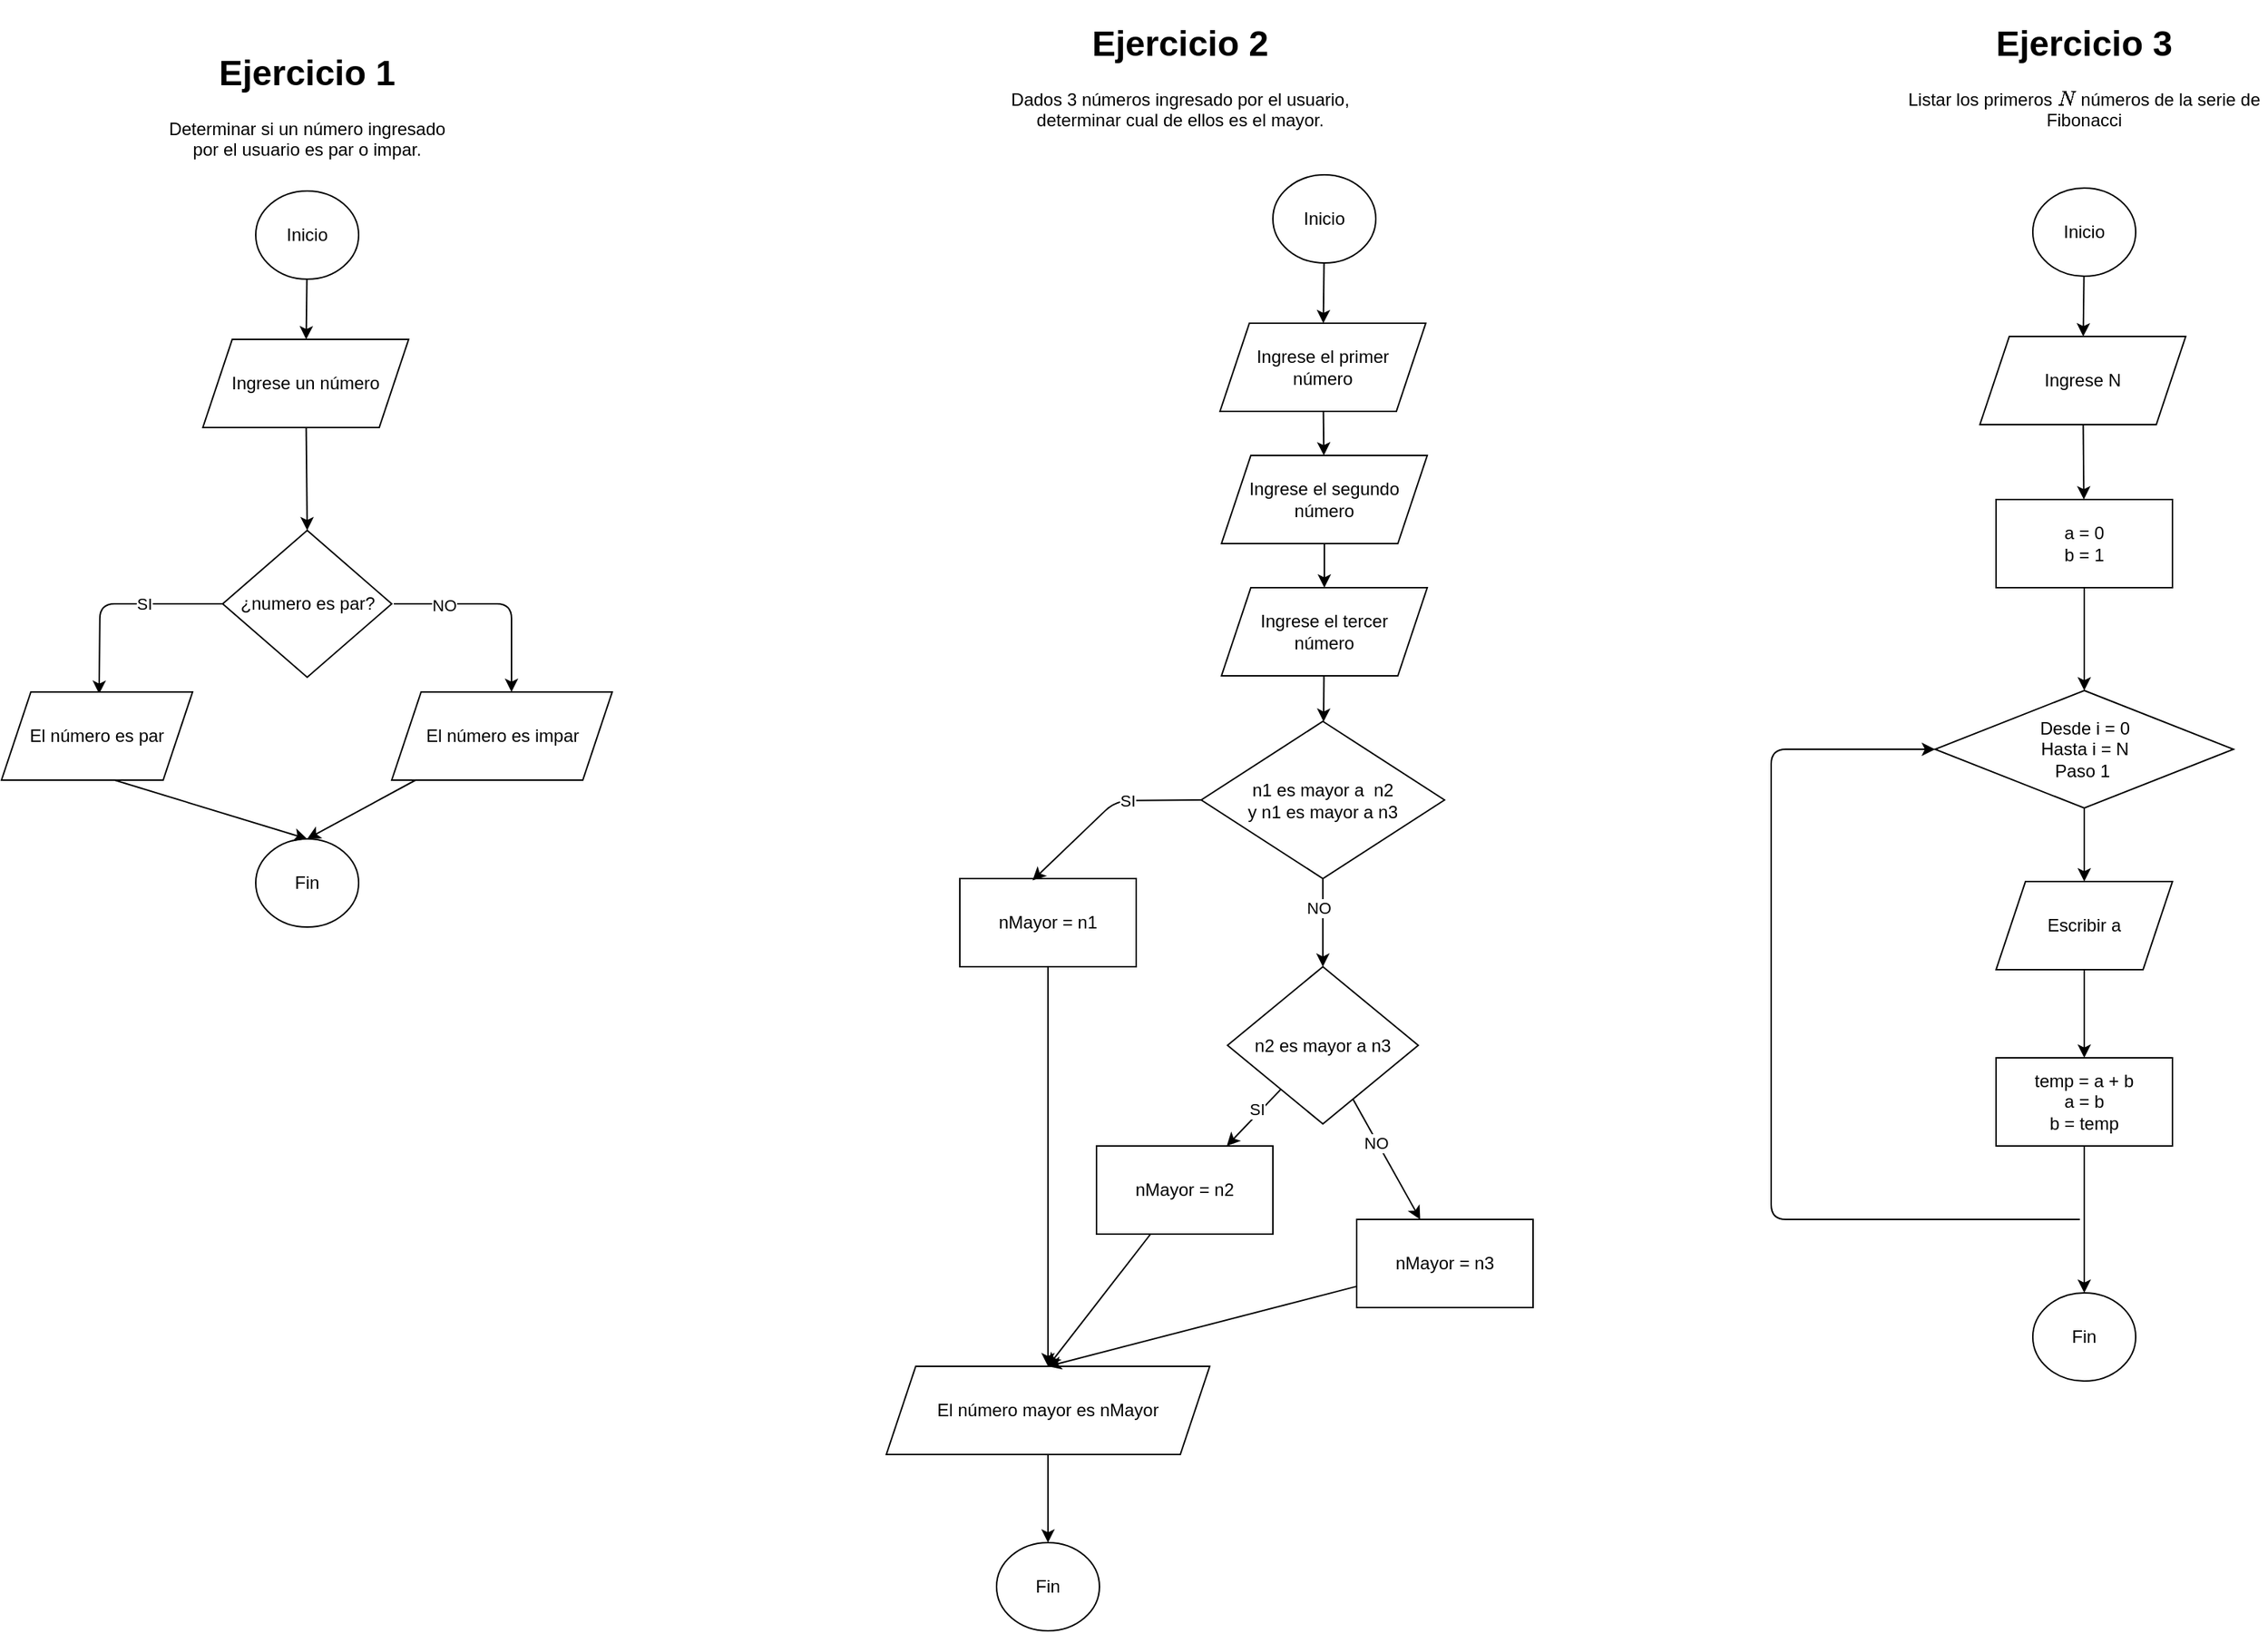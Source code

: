 <mxfile>
    <diagram id="YIHB2olOJz110PYjHPMN" name="Page-1">
        <mxGraphModel dx="2120" dy="2428" grid="1" gridSize="10" guides="1" tooltips="1" connect="1" arrows="1" fold="1" page="1" pageScale="1" pageWidth="827" pageHeight="1169" math="0" shadow="0">
            <root>
                <mxCell id="0"/>
                <mxCell id="1" parent="0"/>
                <mxCell id="51" value="&lt;h1&gt;Ejercicio 1&lt;/h1&gt;&lt;p&gt;Determinar si un número ingresado por el usuario es par o impar.&lt;/p&gt;" style="text;html=1;strokeColor=none;fillColor=none;spacing=5;spacingTop=-20;whiteSpace=wrap;overflow=hidden;rounded=0;align=center;" parent="1" vertex="1">
                    <mxGeometry x="128" y="59" width="200" height="91" as="geometry"/>
                </mxCell>
                <mxCell id="52" style="edgeStyle=none;html=1;" parent="1" source="53" target="58" edge="1">
                    <mxGeometry relative="1" as="geometry"/>
                </mxCell>
                <mxCell id="53" value="Inicio" style="ellipse;whiteSpace=wrap;html=1;" parent="1" vertex="1">
                    <mxGeometry x="193" y="159" width="70" height="60" as="geometry"/>
                </mxCell>
                <mxCell id="54" value="Fin" style="ellipse;whiteSpace=wrap;html=1;" parent="1" vertex="1">
                    <mxGeometry x="193" y="600" width="70" height="60" as="geometry"/>
                </mxCell>
                <mxCell id="55" style="edgeStyle=none;html=1;exitX=0.5;exitY=1;exitDx=0;exitDy=0;entryX=0.5;entryY=0;entryDx=0;entryDy=0;" parent="1" target="54" edge="1">
                    <mxGeometry relative="1" as="geometry">
                        <mxPoint x="97" y="560" as="sourcePoint"/>
                    </mxGeometry>
                </mxCell>
                <mxCell id="56" style="edgeStyle=none;html=1;entryX=0.5;entryY=0;entryDx=0;entryDy=0;" parent="1" target="54" edge="1">
                    <mxGeometry relative="1" as="geometry">
                        <mxPoint x="301.714" y="560" as="sourcePoint"/>
                    </mxGeometry>
                </mxCell>
                <mxCell id="57" style="edgeStyle=none;html=1;entryX=0.5;entryY=0;entryDx=0;entryDy=0;" parent="1" source="58" target="63" edge="1">
                    <mxGeometry relative="1" as="geometry"/>
                </mxCell>
                <mxCell id="58" value="Ingrese un número" style="shape=parallelogram;perimeter=parallelogramPerimeter;whiteSpace=wrap;html=1;fixedSize=1;" parent="1" vertex="1">
                    <mxGeometry x="157" y="260" width="140" height="60" as="geometry"/>
                </mxCell>
                <mxCell id="59" style="edgeStyle=none;html=1;entryX=0.412;entryY=0.021;entryDx=0;entryDy=0;entryPerimeter=0;exitX=0;exitY=0.5;exitDx=0;exitDy=0;" parent="1" source="63" edge="1">
                    <mxGeometry relative="1" as="geometry">
                        <Array as="points">
                            <mxPoint x="87" y="440"/>
                        </Array>
                        <mxPoint x="86.44" y="501.26" as="targetPoint"/>
                    </mxGeometry>
                </mxCell>
                <mxCell id="60" value="SI" style="edgeLabel;html=1;align=center;verticalAlign=middle;resizable=0;points=[];" parent="59" vertex="1" connectable="0">
                    <mxGeometry x="-0.254" relative="1" as="geometry">
                        <mxPoint as="offset"/>
                    </mxGeometry>
                </mxCell>
                <mxCell id="61" style="edgeStyle=none;html=1;" parent="1" edge="1">
                    <mxGeometry relative="1" as="geometry">
                        <mxPoint x="287" y="440" as="sourcePoint"/>
                        <mxPoint x="367" y="500" as="targetPoint"/>
                        <Array as="points">
                            <mxPoint x="367" y="440"/>
                        </Array>
                    </mxGeometry>
                </mxCell>
                <mxCell id="62" value="NO" style="edgeLabel;html=1;align=center;verticalAlign=middle;resizable=0;points=[];" parent="61" vertex="1" connectable="0">
                    <mxGeometry x="-0.523" y="-1" relative="1" as="geometry">
                        <mxPoint as="offset"/>
                    </mxGeometry>
                </mxCell>
                <mxCell id="63" value="¿numero es par?" style="rhombus;whiteSpace=wrap;html=1;" parent="1" vertex="1">
                    <mxGeometry x="170.5" y="390" width="115" height="100" as="geometry"/>
                </mxCell>
                <mxCell id="64" value="El número es par" style="shape=parallelogram;perimeter=parallelogramPerimeter;whiteSpace=wrap;html=1;fixedSize=1;" parent="1" vertex="1">
                    <mxGeometry x="20" y="500" width="130" height="60" as="geometry"/>
                </mxCell>
                <mxCell id="65" value="El número es impar" style="shape=parallelogram;perimeter=parallelogramPerimeter;whiteSpace=wrap;html=1;fixedSize=1;" parent="1" vertex="1">
                    <mxGeometry x="285.5" y="500" width="150" height="60" as="geometry"/>
                </mxCell>
                <mxCell id="66" value="&lt;h1&gt;Ejercicio 2&lt;/h1&gt;&lt;p&gt;Dados 3 números ingresado por el usuario, determinar cual de ellos es el mayor.&lt;/p&gt;" style="text;html=1;strokeColor=none;fillColor=none;spacing=5;spacingTop=-20;whiteSpace=wrap;overflow=hidden;rounded=0;align=center;" parent="1" vertex="1">
                    <mxGeometry x="698" y="39" width="248" height="90" as="geometry"/>
                </mxCell>
                <mxCell id="67" style="edgeStyle=none;html=1;" parent="1" source="68" target="73" edge="1">
                    <mxGeometry relative="1" as="geometry"/>
                </mxCell>
                <mxCell id="68" value="Inicio" style="ellipse;whiteSpace=wrap;html=1;" parent="1" vertex="1">
                    <mxGeometry x="885" y="148" width="70" height="60" as="geometry"/>
                </mxCell>
                <mxCell id="69" value="Fin" style="ellipse;whiteSpace=wrap;html=1;" parent="1" vertex="1">
                    <mxGeometry x="697" y="1079" width="70" height="60" as="geometry"/>
                </mxCell>
                <mxCell id="70" style="edgeStyle=none;html=1;exitX=0.5;exitY=1;exitDx=0;exitDy=0;" parent="1" source="71" target="84" edge="1">
                    <mxGeometry relative="1" as="geometry">
                        <mxPoint x="777" y="899" as="targetPoint"/>
                    </mxGeometry>
                </mxCell>
                <mxCell id="71" value="nMayor = n1" style="rounded=0;whiteSpace=wrap;html=1;" parent="1" vertex="1">
                    <mxGeometry x="672" y="627" width="120" height="60" as="geometry"/>
                </mxCell>
                <mxCell id="72" style="edgeStyle=none;html=1;" parent="1" source="73" target="80" edge="1">
                    <mxGeometry relative="1" as="geometry"/>
                </mxCell>
                <mxCell id="73" value="Ingrese el primer&lt;br&gt;número" style="shape=parallelogram;perimeter=parallelogramPerimeter;whiteSpace=wrap;html=1;fixedSize=1;" parent="1" vertex="1">
                    <mxGeometry x="849" y="249" width="140" height="60" as="geometry"/>
                </mxCell>
                <mxCell id="74" style="edgeStyle=none;html=1;entryX=0.412;entryY=0.021;entryDx=0;entryDy=0;entryPerimeter=0;exitX=0;exitY=0.5;exitDx=0;exitDy=0;" parent="1" source="78" target="71" edge="1">
                    <mxGeometry relative="1" as="geometry">
                        <Array as="points">
                            <mxPoint x="778" y="574"/>
                        </Array>
                        <mxPoint x="862.5" y="563" as="sourcePoint"/>
                    </mxGeometry>
                </mxCell>
                <mxCell id="75" value="SI" style="edgeLabel;html=1;align=center;verticalAlign=middle;resizable=0;points=[];" parent="74" vertex="1" connectable="0">
                    <mxGeometry x="-0.254" relative="1" as="geometry">
                        <mxPoint as="offset"/>
                    </mxGeometry>
                </mxCell>
                <mxCell id="76" style="edgeStyle=none;html=1;" parent="1" source="78" target="89" edge="1">
                    <mxGeometry relative="1" as="geometry"/>
                </mxCell>
                <mxCell id="77" value="NO" style="edgeLabel;html=1;align=center;verticalAlign=middle;resizable=0;points=[];" parent="76" vertex="1" connectable="0">
                    <mxGeometry x="-0.35" y="-3" relative="1" as="geometry">
                        <mxPoint as="offset"/>
                    </mxGeometry>
                </mxCell>
                <mxCell id="78" value="n1 es mayor a&amp;nbsp; n2&lt;br&gt;y n1 es mayor a n3" style="rhombus;whiteSpace=wrap;html=1;" parent="1" vertex="1">
                    <mxGeometry x="836.25" y="520" width="165.5" height="107" as="geometry"/>
                </mxCell>
                <mxCell id="79" style="edgeStyle=none;html=1;" parent="1" source="80" target="82" edge="1">
                    <mxGeometry relative="1" as="geometry"/>
                </mxCell>
                <mxCell id="80" value="Ingrese el segundo número" style="shape=parallelogram;perimeter=parallelogramPerimeter;whiteSpace=wrap;html=1;fixedSize=1;" parent="1" vertex="1">
                    <mxGeometry x="850" y="339" width="140" height="60" as="geometry"/>
                </mxCell>
                <mxCell id="81" style="edgeStyle=none;html=1;" parent="1" source="82" target="78" edge="1">
                    <mxGeometry relative="1" as="geometry"/>
                </mxCell>
                <mxCell id="82" value="Ingrese el tercer&lt;br&gt;número" style="shape=parallelogram;perimeter=parallelogramPerimeter;whiteSpace=wrap;html=1;fixedSize=1;" parent="1" vertex="1">
                    <mxGeometry x="850" y="429" width="140" height="60" as="geometry"/>
                </mxCell>
                <mxCell id="83" style="edgeStyle=none;html=1;entryX=0.5;entryY=0;entryDx=0;entryDy=0;" parent="1" source="84" target="69" edge="1">
                    <mxGeometry relative="1" as="geometry"/>
                </mxCell>
                <mxCell id="84" value="El número mayor es nMayor" style="shape=parallelogram;perimeter=parallelogramPerimeter;whiteSpace=wrap;html=1;fixedSize=1;" parent="1" vertex="1">
                    <mxGeometry x="622" y="959" width="220" height="60" as="geometry"/>
                </mxCell>
                <mxCell id="85" value="" style="edgeStyle=none;html=1;" parent="1" source="89" target="91" edge="1">
                    <mxGeometry relative="1" as="geometry"/>
                </mxCell>
                <mxCell id="86" value="SI" style="edgeLabel;html=1;align=center;verticalAlign=middle;resizable=0;points=[];" parent="85" vertex="1" connectable="0">
                    <mxGeometry x="-0.207" y="-3" relative="1" as="geometry">
                        <mxPoint as="offset"/>
                    </mxGeometry>
                </mxCell>
                <mxCell id="87" value="" style="edgeStyle=none;html=1;" parent="1" source="89" target="93" edge="1">
                    <mxGeometry relative="1" as="geometry"/>
                </mxCell>
                <mxCell id="88" value="NO" style="edgeLabel;html=1;align=center;verticalAlign=middle;resizable=0;points=[];" parent="87" vertex="1" connectable="0">
                    <mxGeometry x="-0.297" y="-1" relative="1" as="geometry">
                        <mxPoint as="offset"/>
                    </mxGeometry>
                </mxCell>
                <mxCell id="89" value="n2 es mayor a n3" style="rhombus;whiteSpace=wrap;html=1;" parent="1" vertex="1">
                    <mxGeometry x="854.13" y="687" width="129.75" height="107" as="geometry"/>
                </mxCell>
                <mxCell id="90" style="edgeStyle=none;html=1;entryX=0.5;entryY=0;entryDx=0;entryDy=0;" parent="1" source="91" target="84" edge="1">
                    <mxGeometry relative="1" as="geometry"/>
                </mxCell>
                <mxCell id="91" value="nMayor = n2" style="whiteSpace=wrap;html=1;" parent="1" vertex="1">
                    <mxGeometry x="764.995" y="809" width="120" height="60" as="geometry"/>
                </mxCell>
                <mxCell id="92" style="edgeStyle=none;html=1;" parent="1" source="93" edge="1">
                    <mxGeometry relative="1" as="geometry">
                        <mxPoint x="732" y="959" as="targetPoint"/>
                    </mxGeometry>
                </mxCell>
                <mxCell id="93" value="nMayor = n3" style="whiteSpace=wrap;html=1;" parent="1" vertex="1">
                    <mxGeometry x="942.005" y="859" width="120" height="60" as="geometry"/>
                </mxCell>
                <mxCell id="94" value="&lt;h1&gt;Ejercicio 3&lt;/h1&gt;&lt;p&gt;Listar los primeros `N` números de la serie de Fibonacci&lt;/p&gt;" style="text;html=1;strokeColor=none;fillColor=none;spacing=5;spacingTop=-20;whiteSpace=wrap;overflow=hidden;rounded=0;align=center;" vertex="1" parent="1">
                    <mxGeometry x="1313" y="39" width="248" height="90" as="geometry"/>
                </mxCell>
                <mxCell id="95" style="edgeStyle=none;html=1;" edge="1" parent="1" source="96" target="99">
                    <mxGeometry relative="1" as="geometry"/>
                </mxCell>
                <mxCell id="96" value="Inicio" style="ellipse;whiteSpace=wrap;html=1;" vertex="1" parent="1">
                    <mxGeometry x="1402" y="157" width="70" height="60" as="geometry"/>
                </mxCell>
                <mxCell id="97" value="Fin" style="ellipse;whiteSpace=wrap;html=1;" vertex="1" parent="1">
                    <mxGeometry x="1402" y="909" width="70" height="60" as="geometry"/>
                </mxCell>
                <mxCell id="98" value="" style="edgeStyle=none;html=1;" edge="1" parent="1" source="99" target="101">
                    <mxGeometry relative="1" as="geometry"/>
                </mxCell>
                <mxCell id="99" value="Ingrese N" style="shape=parallelogram;perimeter=parallelogramPerimeter;whiteSpace=wrap;html=1;fixedSize=1;" vertex="1" parent="1">
                    <mxGeometry x="1366" y="258" width="140" height="60" as="geometry"/>
                </mxCell>
                <mxCell id="100" style="edgeStyle=none;html=1;entryX=0.5;entryY=0;entryDx=0;entryDy=0;" edge="1" parent="1" source="101" target="105">
                    <mxGeometry relative="1" as="geometry"/>
                </mxCell>
                <mxCell id="101" value="a = 0&lt;br&gt;b = 1" style="whiteSpace=wrap;html=1;" vertex="1" parent="1">
                    <mxGeometry x="1377" y="369" width="120" height="60" as="geometry"/>
                </mxCell>
                <mxCell id="102" style="edgeStyle=none;html=1;" edge="1" parent="1" source="103" target="97">
                    <mxGeometry relative="1" as="geometry"/>
                </mxCell>
                <mxCell id="103" value="temp = a + b&lt;br&gt;a = b&lt;br&gt;b = temp" style="whiteSpace=wrap;html=1;" vertex="1" parent="1">
                    <mxGeometry x="1377" y="749" width="120" height="60" as="geometry"/>
                </mxCell>
                <mxCell id="104" value="" style="edgeStyle=none;html=1;" edge="1" parent="1" source="105" target="107">
                    <mxGeometry relative="1" as="geometry"/>
                </mxCell>
                <mxCell id="105" value="Desde i = 0&lt;br&gt;Hasta i = N&lt;br&gt;Paso 1&amp;nbsp;" style="rhombus;whiteSpace=wrap;html=1;" vertex="1" parent="1">
                    <mxGeometry x="1335.5" y="499" width="203" height="80" as="geometry"/>
                </mxCell>
                <mxCell id="106" style="edgeStyle=none;html=1;entryX=0.5;entryY=0;entryDx=0;entryDy=0;" edge="1" parent="1" source="107" target="103">
                    <mxGeometry relative="1" as="geometry"/>
                </mxCell>
                <mxCell id="107" value="Escribir a" style="shape=parallelogram;perimeter=parallelogramPerimeter;whiteSpace=wrap;html=1;fixedSize=1;" vertex="1" parent="1">
                    <mxGeometry x="1377" y="629" width="120" height="60" as="geometry"/>
                </mxCell>
                <mxCell id="108" value="" style="endArrow=classic;html=1;entryX=0;entryY=0.5;entryDx=0;entryDy=0;" edge="1" parent="1" target="105">
                    <mxGeometry width="50" height="50" relative="1" as="geometry">
                        <mxPoint x="1434" y="859" as="sourcePoint"/>
                        <mxPoint x="1394" y="769" as="targetPoint"/>
                        <Array as="points">
                            <mxPoint x="1224" y="859"/>
                            <mxPoint x="1224" y="539"/>
                        </Array>
                    </mxGeometry>
                </mxCell>
            </root>
        </mxGraphModel>
    </diagram>
</mxfile>